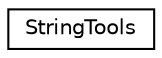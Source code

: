 digraph "Graphical Class Hierarchy"
{
  edge [fontname="Helvetica",fontsize="10",labelfontname="Helvetica",labelfontsize="10"];
  node [fontname="Helvetica",fontsize="10",shape=record];
  rankdir="LR";
  Node0 [label="StringTools",height=0.2,width=0.4,color="black", fillcolor="white", style="filled",URL="$struct_string_tools.html",tooltip="Tool functions to manipulate string. "];
}
